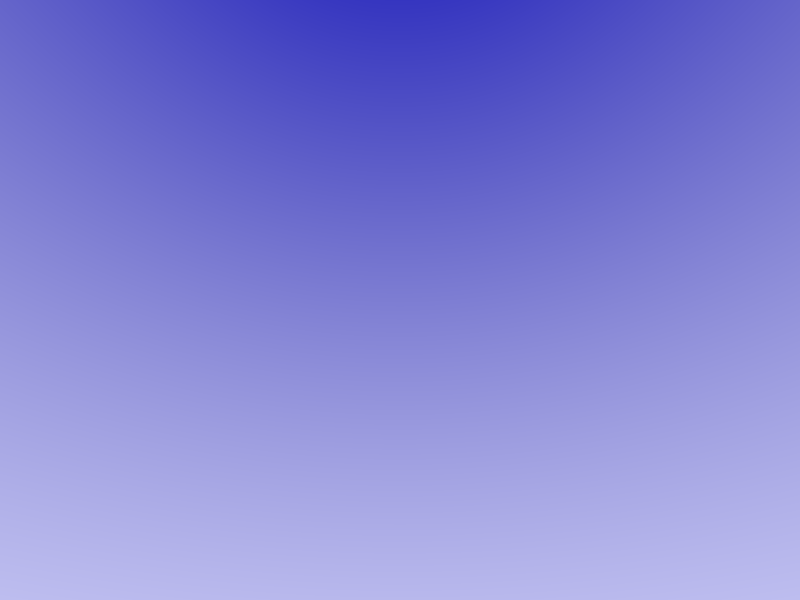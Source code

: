 #include "colors.inc"
light_source {<40,50,-40> White} 
camera 
{   location <0,0,-10> 
    look_at <0,10,0> 
} 
plane 
{   <0, 1, 0>, -1 
    pigment 
    { 
      checker color Red, color Blue 
    }  
} 

sky_sphere 
{   pigment 
    {   gradient y
        color_map { [0.0 color rgb <0.7,0.7,1.0>] 
                    [1.0 color blue 0.5] 
                  }
    } 
}

